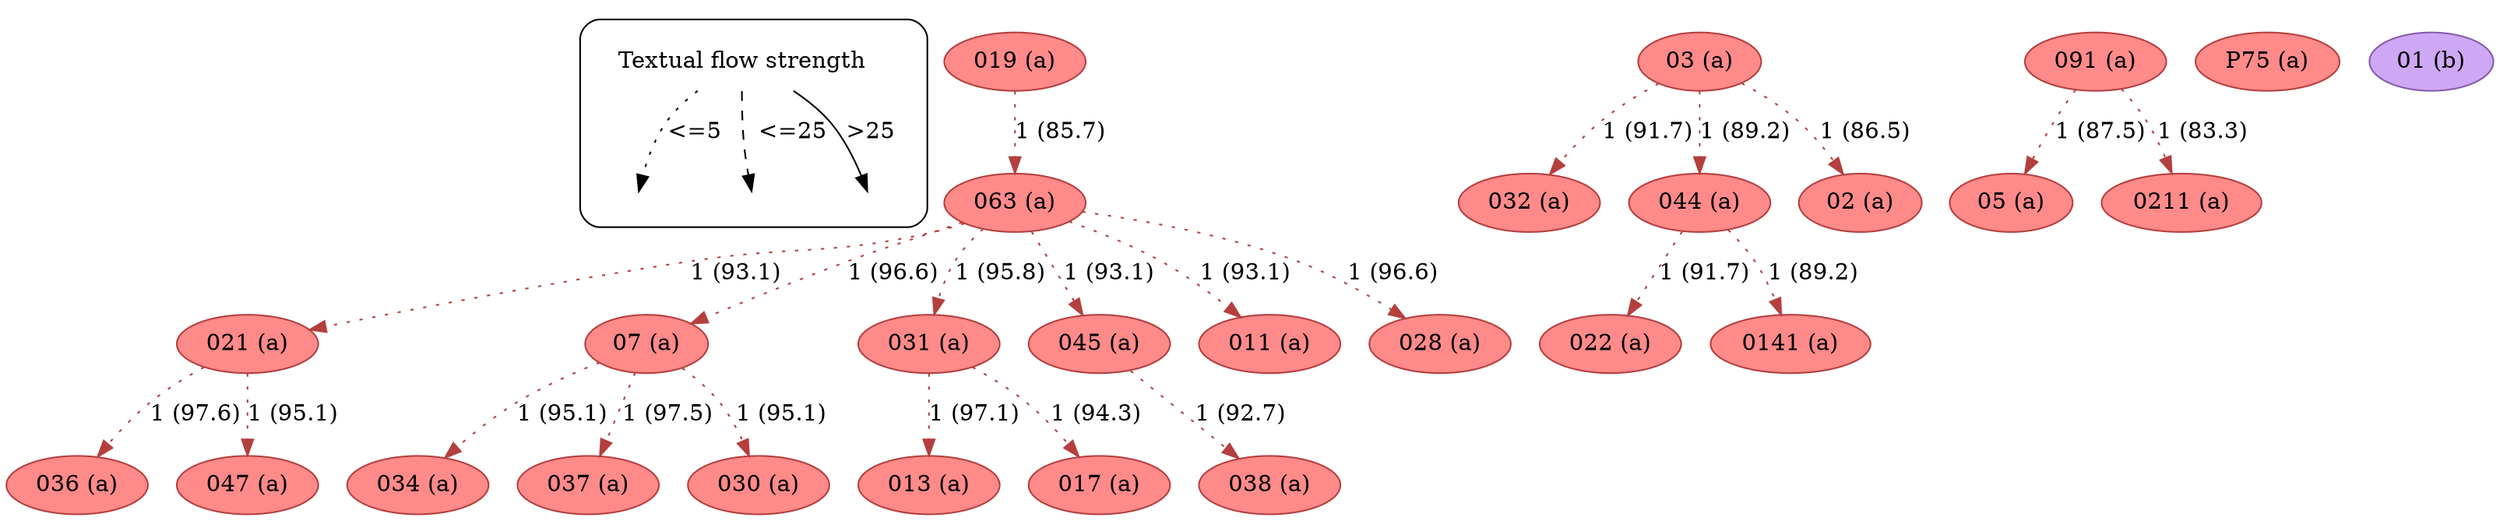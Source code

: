 strict digraph  {
	node [label="\N"];
	subgraph cluster_legend {
		graph [style=rounded];
		leg_s		 [label="Textual flow strength",
			shape=plaintext];
		leg_e1		 [fixedsize=True,
			height=0.2,
			label="",
			style=invis];
		leg_s -> leg_e1		 [label="<=5  ",
			style=dotted];
		leg_e2		 [fixedsize=True,
			height=0.2,
			label="",
			style=invis];
		leg_s -> leg_e2		 [label="  <=25",
			style=dashed];
		leg_e3		 [fixedsize=True,
			height=0.2,
			label="",
			style=invis];
		leg_s -> leg_e3		 [label=">25",
			style=solid];
	}
	021	 [color="#b43f3f",
		fillcolor="#FF8A8A",
		label="021 (a)",
		style=filled];
	036	 [color="#b43f3f",
		fillcolor="#FF8A8A",
		label="036 (a)",
		style=filled];
	021 -> 036	 [color="#b43f3f",
		label="1 (97.6)",
		style=dotted];
	047	 [color="#b43f3f",
		fillcolor="#FF8A8A",
		label="047 (a)",
		style=filled];
	021 -> 047	 [color="#b43f3f",
		label="1 (95.1)",
		style=dotted];
	03	 [color="#b43f3f",
		fillcolor="#FF8A8A",
		label="03 (a)",
		style=filled];
	032	 [color="#b43f3f",
		fillcolor="#FF8A8A",
		label="032 (a)",
		style=filled];
	03 -> 032	 [color="#b43f3f",
		label="1 (91.7)",
		style=dotted];
	044	 [color="#b43f3f",
		fillcolor="#FF8A8A",
		label="044 (a)",
		style=filled];
	03 -> 044	 [color="#b43f3f",
		label="1 (89.2)",
		style=dotted];
	02	 [color="#b43f3f",
		fillcolor="#FF8A8A",
		label="02 (a)",
		style=filled];
	03 -> 02	 [color="#b43f3f",
		label="1 (86.5)",
		style=dotted];
	07	 [color="#b43f3f",
		fillcolor="#FF8A8A",
		label="07 (a)",
		style=filled];
	034	 [color="#b43f3f",
		fillcolor="#FF8A8A",
		label="034 (a)",
		style=filled];
	07 -> 034	 [color="#b43f3f",
		label="1 (95.1)",
		style=dotted];
	037	 [color="#b43f3f",
		fillcolor="#FF8A8A",
		label="037 (a)",
		style=filled];
	07 -> 037	 [color="#b43f3f",
		label="1 (97.5)",
		style=dotted];
	030	 [color="#b43f3f",
		fillcolor="#FF8A8A",
		label="030 (a)",
		style=filled];
	07 -> 030	 [color="#b43f3f",
		label="1 (95.1)",
		style=dotted];
	031	 [color="#b43f3f",
		fillcolor="#FF8A8A",
		label="031 (a)",
		style=filled];
	013	 [color="#b43f3f",
		fillcolor="#FF8A8A",
		label="013 (a)",
		style=filled];
	031 -> 013	 [color="#b43f3f",
		label="1 (97.1)",
		style=dotted];
	017	 [color="#b43f3f",
		fillcolor="#FF8A8A",
		label="017 (a)",
		style=filled];
	031 -> 017	 [color="#b43f3f",
		label="1 (94.3)",
		style=dotted];
	063	 [color="#b43f3f",
		fillcolor="#FF8A8A",
		label="063 (a)",
		style=filled];
	063 -> 021	 [color="#b43f3f",
		label="1 (93.1)",
		style=dotted];
	063 -> 07	 [color="#b43f3f",
		label="1 (96.6)",
		style=dotted];
	063 -> 031	 [color="#b43f3f",
		label="1 (95.8)",
		style=dotted];
	045	 [color="#b43f3f",
		fillcolor="#FF8A8A",
		label="045 (a)",
		style=filled];
	063 -> 045	 [color="#b43f3f",
		label="1 (93.1)",
		style=dotted];
	011	 [color="#b43f3f",
		fillcolor="#FF8A8A",
		label="011 (a)",
		style=filled];
	063 -> 011	 [color="#b43f3f",
		label="1 (93.1)",
		style=dotted];
	028	 [color="#b43f3f",
		fillcolor="#FF8A8A",
		label="028 (a)",
		style=filled];
	063 -> 028	 [color="#b43f3f",
		label="1 (96.6)",
		style=dotted];
	038	 [color="#b43f3f",
		fillcolor="#FF8A8A",
		label="038 (a)",
		style=filled];
	045 -> 038	 [color="#b43f3f",
		label="1 (92.7)",
		style=dotted];
	091	 [color="#b43f3f",
		fillcolor="#FF8A8A",
		label="091 (a)",
		style=filled];
	05	 [color="#b43f3f",
		fillcolor="#FF8A8A",
		label="05 (a)",
		style=filled];
	091 -> 05	 [color="#b43f3f",
		label="1 (87.5)",
		style=dotted];
	0211	 [color="#b43f3f",
		fillcolor="#FF8A8A",
		label="0211 (a)",
		style=filled];
	091 -> 0211	 [color="#b43f3f",
		label="1 (83.3)",
		style=dotted];
	022	 [color="#b43f3f",
		fillcolor="#FF8A8A",
		label="022 (a)",
		style=filled];
	044 -> 022	 [color="#b43f3f",
		label="1 (91.7)",
		style=dotted];
	0141	 [color="#b43f3f",
		fillcolor="#FF8A8A",
		label="0141 (a)",
		style=filled];
	044 -> 0141	 [color="#b43f3f",
		label="1 (89.2)",
		style=dotted];
	019	 [color="#b43f3f",
		fillcolor="#FF8A8A",
		label="019 (a)",
		style=filled];
	019 -> 063	 [color="#b43f3f",
		label="1 (85.7)",
		style=dotted];
	P75	 [color="#b43f3f",
		fillcolor="#FF8A8A",
		label="P75 (a)",
		style=filled];
	01	 [color="#835da9",
		fillcolor="#CEA8F4",
		label="01 (b)",
		style=filled];
}
